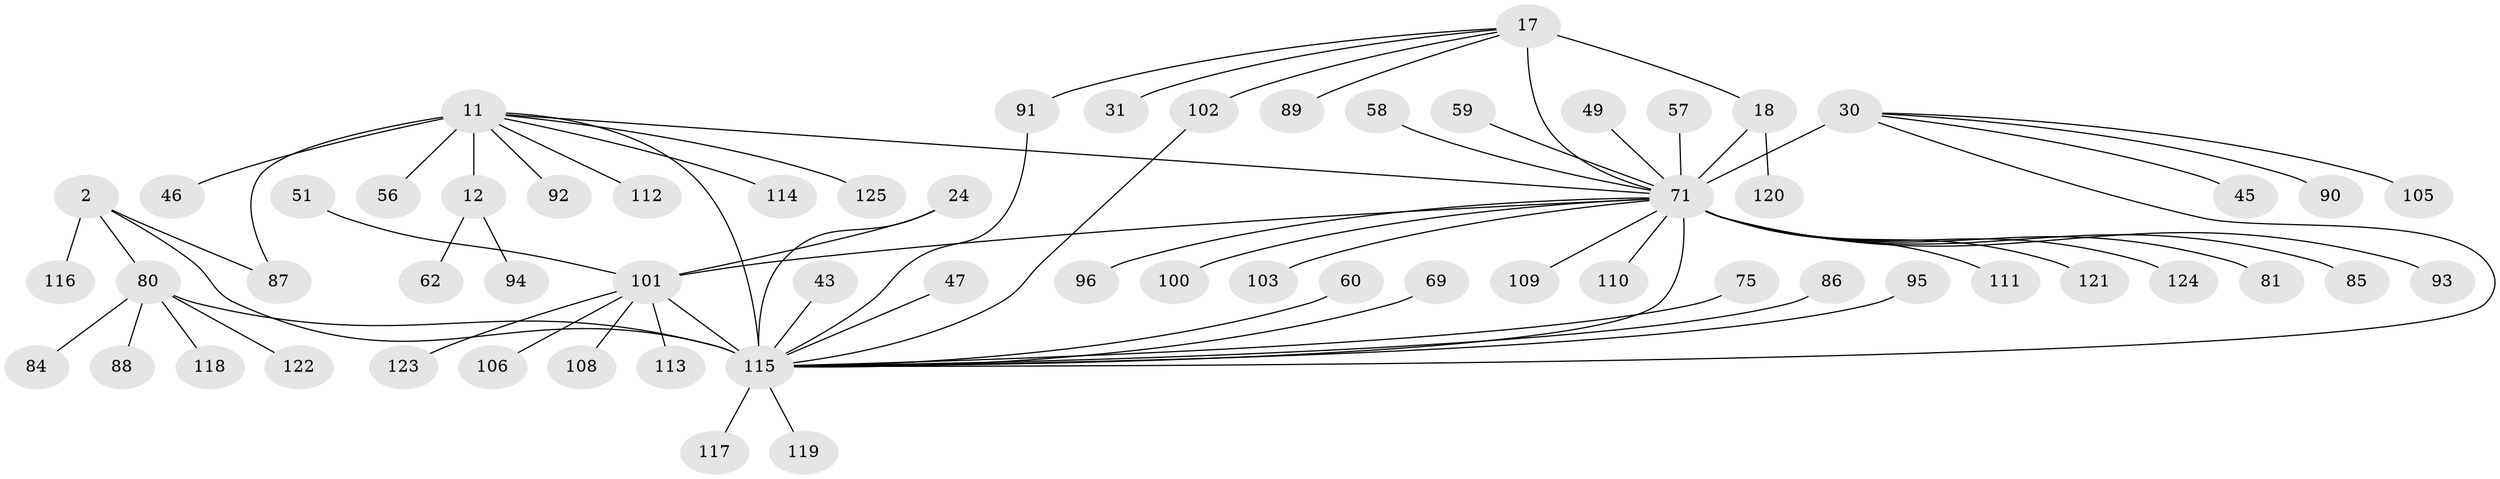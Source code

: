 // original degree distribution, {6: 0.04, 7: 0.024, 12: 0.008, 9: 0.064, 8: 0.04, 15: 0.008, 10: 0.008, 5: 0.024, 13: 0.016, 14: 0.008, 1: 0.504, 2: 0.216, 3: 0.032, 4: 0.008}
// Generated by graph-tools (version 1.1) at 2025/56/03/09/25 04:56:01]
// undirected, 62 vertices, 70 edges
graph export_dot {
graph [start="1"]
  node [color=gray90,style=filled];
  2 [super="+1"];
  11 [super="+8+9"];
  12 [super="+10"];
  17 [super="+15"];
  18 [super="+14"];
  24 [super="+19"];
  30 [super="+28"];
  31;
  43;
  45 [super="+42"];
  46;
  47;
  49;
  51;
  56;
  57;
  58;
  59;
  60;
  62;
  69;
  71 [super="+27+29+53+35+36+37+39+34+41"];
  75;
  80 [super="+5+54"];
  81;
  84;
  85;
  86 [super="+63"];
  87;
  88 [super="+82"];
  89;
  90;
  91;
  92;
  93;
  94 [super="+52"];
  95;
  96;
  100;
  101 [super="+33+44"];
  102 [super="+78"];
  103;
  105 [super="+65+66"];
  106;
  108;
  109 [super="+107"];
  110 [super="+48"];
  111;
  112 [super="+104"];
  113;
  114 [super="+99"];
  115 [super="+77+83+64+68+97+79"];
  116;
  117;
  118;
  119;
  120;
  121 [super="+55"];
  122;
  123;
  124;
  125 [super="+76"];
  2 -- 87;
  2 -- 116;
  2 -- 115 [weight=5];
  2 -- 80 [weight=4];
  11 -- 12 [weight=8];
  11 -- 46;
  11 -- 92;
  11 -- 125;
  11 -- 114;
  11 -- 115 [weight=2];
  11 -- 112;
  11 -- 87;
  11 -- 56;
  11 -- 71 [weight=4];
  12 -- 62;
  12 -- 94;
  17 -- 18 [weight=4];
  17 -- 31;
  17 -- 89;
  17 -- 91;
  17 -- 102;
  17 -- 71 [weight=5];
  18 -- 120;
  18 -- 71 [weight=4];
  24 -- 115 [weight=2];
  24 -- 101 [weight=6];
  30 -- 90;
  30 -- 105;
  30 -- 45;
  30 -- 115;
  30 -- 71 [weight=8];
  43 -- 115;
  47 -- 115;
  49 -- 71;
  51 -- 101;
  57 -- 71;
  58 -- 71;
  59 -- 71;
  60 -- 115;
  69 -- 115;
  71 -- 85;
  71 -- 124;
  71 -- 93;
  71 -- 109;
  71 -- 81;
  71 -- 115 [weight=6];
  71 -- 121;
  71 -- 96;
  71 -- 100;
  71 -- 103;
  71 -- 110;
  71 -- 111;
  71 -- 101;
  75 -- 115;
  80 -- 115 [weight=5];
  80 -- 84;
  80 -- 118;
  80 -- 88;
  80 -- 122;
  86 -- 115;
  91 -- 115;
  95 -- 115;
  101 -- 106;
  101 -- 108;
  101 -- 113;
  101 -- 115 [weight=5];
  101 -- 123;
  102 -- 115;
  115 -- 119;
  115 -- 117;
}
